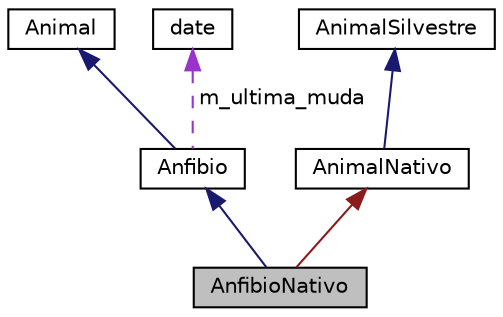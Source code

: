 digraph "AnfibioNativo"
{
  edge [fontname="Helvetica",fontsize="10",labelfontname="Helvetica",labelfontsize="10"];
  node [fontname="Helvetica",fontsize="10",shape=record];
  Node5 [label="AnfibioNativo",height=0.2,width=0.4,color="black", fillcolor="grey75", style="filled", fontcolor="black"];
  Node6 -> Node5 [dir="back",color="midnightblue",fontsize="10",style="solid"];
  Node6 [label="Anfibio",height=0.2,width=0.4,color="black", fillcolor="white", style="filled",URL="$classAnfibio.html"];
  Node7 -> Node6 [dir="back",color="midnightblue",fontsize="10",style="solid"];
  Node7 [label="Animal",height=0.2,width=0.4,color="black", fillcolor="white", style="filled",URL="$classAnimal.html"];
  Node8 -> Node6 [dir="back",color="darkorchid3",fontsize="10",style="dashed",label=" m_ultima_muda" ];
  Node8 [label="date",height=0.2,width=0.4,color="black", fillcolor="white", style="filled",URL="$classdate.html"];
  Node9 -> Node5 [dir="back",color="firebrick4",fontsize="10",style="solid"];
  Node9 [label="AnimalNativo",height=0.2,width=0.4,color="black", fillcolor="white", style="filled",URL="$classAnimalNativo.html"];
  Node10 -> Node9 [dir="back",color="midnightblue",fontsize="10",style="solid"];
  Node10 [label="AnimalSilvestre",height=0.2,width=0.4,color="black", fillcolor="white", style="filled",URL="$classAnimalSilvestre.html"];
}

